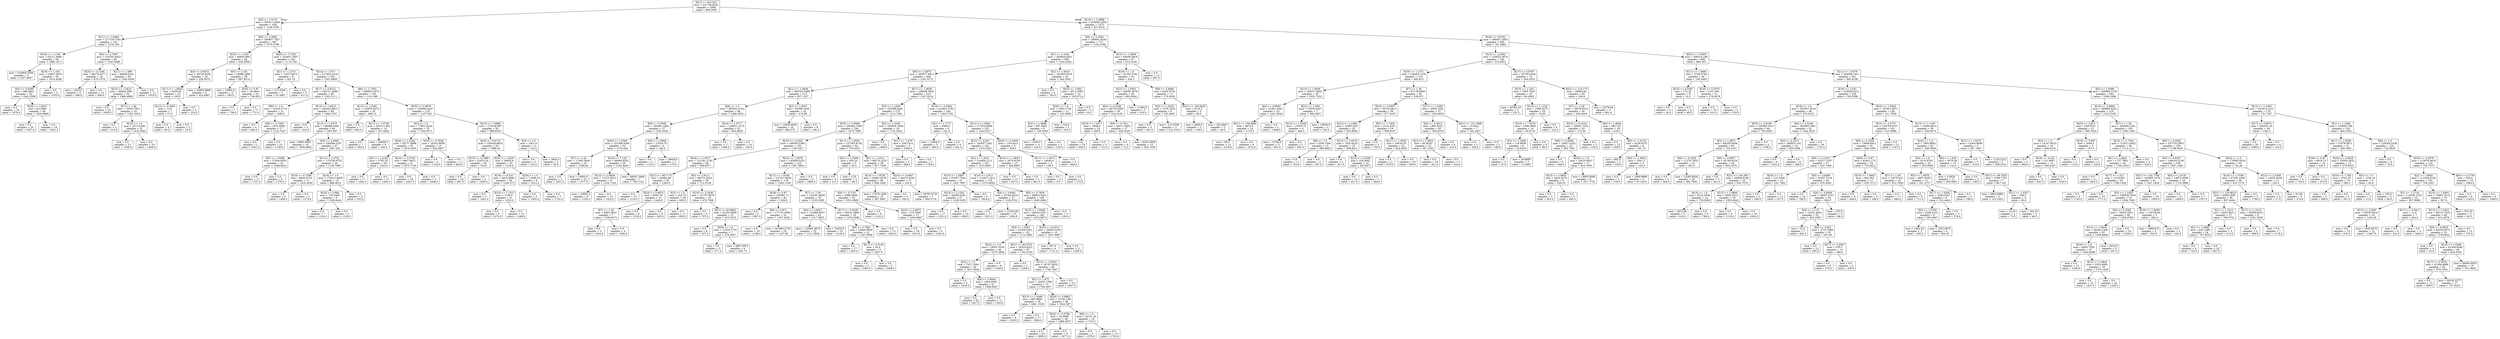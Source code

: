 digraph Tree {
node [shape=box] ;
0 [label="X[21] <= 83.1221\nmse = 331756.8522\nsamples = 2000\nvalue = 994.3055"] ;
1 [label="X[2] <= 1.5176\nmse = 303411.2446\nsamples = 428\nvalue = 1238.3785"] ;
0 -> 1 [labeldistance=2.5, labelangle=45, headlabel="True"] ;
2 [label="X[11] <= 1.0494\nmse = 217729.7345\nsamples = 141\nvalue = 1570.156"] ;
1 -> 2 ;
3 [label="X[16] <= 1.1192\nmse = 52211.0066\nsamples = 59\nvalue = 1885.1017"] ;
2 -> 3 ;
4 [label="mse = 516805.5556\nsamples = 3\nvalue = 1337.6667"] ;
3 -> 4 ;
5 [label="X[16] <= 1.164\nmse = 10407.3878\nsamples = 56\nvalue = 1914.4286"] ;
3 -> 5 ;
6 [label="X[4] <= 5.0299\nmse = 386.4852\nsamples = 52\nvalue = 1942.2308"] ;
5 -> 6 ;
7 [label="mse = 0.0\nsamples = 16\nvalue = 1970.0"] ;
6 -> 7 ;
8 [label="X[25] <= 3.8237\nmse = 63.2099\nsamples = 36\nvalue = 1929.8889"] ;
6 -> 8 ;
9 [label="mse = 0.0\nsamples = 20\nvalue = 1937.0"] ;
8 -> 9 ;
10 [label="mse = 0.0\nsamples = 16\nvalue = 1921.0"] ;
8 -> 10 ;
11 [label="mse = 0.0\nsamples = 4\nvalue = 1553.0"] ;
5 -> 11 ;
12 [label="X[0] <= 2.7067\nmse = 214102.6623\nsamples = 82\nvalue = 1343.5488"] ;
2 -> 12 ;
13 [label="X[25] <= 4.1246\nmse = 68270.0277\nsamples = 19\nvalue = 679.1579"] ;
12 -> 13 ;
14 [label="mse = 1620.0\nsamples = 6\nvalue = 296.0"] ;
13 -> 14 ;
15 [label="mse = 0.0\nsamples = 13\nvalue = 856.0"] ;
13 -> 15 ;
16 [label="X[11] <= 1.089\nmse = 84809.8191\nsamples = 63\nvalue = 1543.9206"] ;
12 -> 16 ;
17 [label="X[15] <= 1.2614\nmse = 68404.2881\nsamples = 52\nvalue = 1466.4808"] ;
16 -> 17 ;
18 [label="mse = 0.0\nsamples = 19\nvalue = 1665.0"] ;
17 -> 18 ;
19 [label="X[7] <= 1.26\nmse = 72033.7851\nsamples = 33\nvalue = 1352.1818"] ;
17 -> 19 ;
20 [label="mse = 0.0\nsamples = 2\nvalue = 312.0"] ;
19 -> 20 ;
21 [label="X[19] <= 1.0\nmse = 2372.5286\nsamples = 31\nvalue = 1419.2903"] ;
19 -> 21 ;
22 [label="mse = 0.0\nsamples = 12\nvalue = 1358.0"] ;
21 -> 22 ;
23 [label="mse = 0.0\nsamples = 19\nvalue = 1458.0"] ;
21 -> 23 ;
24 [label="mse = 0.0\nsamples = 11\nvalue = 1910.0"] ;
16 -> 24 ;
25 [label="X[6] <= 2.3004\nmse = 264857.7547\nsamples = 287\nvalue = 1075.3798"] ;
1 -> 25 ;
26 [label="X[22] <= 1.025\nmse = 84835.969\nsamples = 44\nvalue = 526.5909"] ;
25 -> 26 ;
27 [label="X[4] <= 6.6674\nmse = 39720.9336\nsamples = 16\nvalue = 226.9375"] ;
26 -> 27 ;
28 [label="X[11] <= 1.0834\nmse = 6439.65\nsamples = 10\nvalue = 109.5"] ;
27 -> 28 ;
29 [label="X[12] <= 3.4083\nmse = 12.0\nsamples = 7\nvalue = 57.0"] ;
28 -> 29 ;
30 [label="mse = 0.0\nsamples = 4\nvalue = 60.0"] ;
29 -> 30 ;
31 [label="mse = 0.0\nsamples = 3\nvalue = 53.0"] ;
29 -> 31 ;
32 [label="mse = 0.0\nsamples = 3\nvalue = 232.0"] ;
28 -> 32 ;
33 [label="mse = 33893.8889\nsamples = 6\nvalue = 422.6667"] ;
27 -> 33 ;
34 [label="X[0] <= 2.161\nmse = 29986.2895\nsamples = 28\nvalue = 697.8214"] ;
26 -> 34 ;
35 [label="mse = 10800.0\nsamples = 4\nvalue = 285.0"] ;
34 -> 35 ;
36 [label="X[26] <= 0.87\nmse = 46.4844\nsamples = 24\nvalue = 766.625"] ;
34 -> 36 ;
37 [label="mse = 0.0\nsamples = 7\nvalue = 756.0"] ;
36 -> 37 ;
38 [label="mse = 0.0\nsamples = 17\nvalue = 771.0"] ;
36 -> 38 ;
39 [label="X[25] <= 3.7303\nmse = 233047.3567\nsamples = 243\nvalue = 1174.749"] ;
25 -> 39 ;
40 [label="X[1] <= 1.1273\nmse = 73427.6875\nsamples = 8\nvalue = 401.25"] ;
39 -> 40 ;
41 [label="mse = 273.5556\nsamples = 3\nvalue = 51.6667"] ;
40 -> 41 ;
42 [label="mse = 0.0\nsamples = 5\nvalue = 611.0"] ;
40 -> 42 ;
43 [label="X[14] <= 1.017\nmse = 217420.1679\nsamples = 235\nvalue = 1201.0809"] ;
39 -> 43 ;
44 [label="X[17] <= 0.9212\nmse = 192721.4999\nsamples = 90\nvalue = 1362.2111"] ;
43 -> 44 ;
45 [label="X[8] <= 1.0\nmse = 31420.5714\nsamples = 21\nvalue = 1039.0"] ;
44 -> 45 ;
46 [label="mse = 0.0\nsamples = 4\nvalue = 683.0"] ;
45 -> 46 ;
47 [label="X[9] <= 5.7593\nmse = 1976.8858\nsamples = 17\nvalue = 1122.7647"] ;
45 -> 47 ;
48 [label="mse = 0.0\nsamples = 2\nvalue = 1001.0"] ;
47 -> 48 ;
49 [label="mse = 0.0\nsamples = 15\nvalue = 1139.0"] ;
47 -> 49 ;
50 [label="X[14] <= 1.0015\nmse = 200342.8813\nsamples = 69\nvalue = 1460.5797"] ;
44 -> 50 ;
51 [label="mse = 0.0\nsamples = 3\nvalue = 424.0"] ;
50 -> 51 ;
52 [label="X[13] <= 1.0374\nmse = 158388.5445\nsamples = 66\nvalue = 1507.697"] ;
50 -> 52 ;
53 [label="mse = 8963.9003\nsamples = 19\nvalue = 1805.6842"] ;
52 -> 53 ;
54 [label="X[4] <= 4.4004\nmse = 168386.5197\nsamples = 47\nvalue = 1387.234"] ;
52 -> 54 ;
55 [label="X[5] <= 1.0586\nmse = 27404.8355\nsamples = 23\nvalue = 1648.6522"] ;
54 -> 55 ;
56 [label="mse = 0.0\nsamples = 17\nvalue = 1747.0"] ;
55 -> 56 ;
57 [label="mse = 0.0\nsamples = 6\nvalue = 1370.0"] ;
55 -> 57 ;
58 [label="X[11] <= 1.0731\nmse = 175238.8733\nsamples = 24\nvalue = 1136.7083"] ;
54 -> 58 ;
59 [label="X[10] <= 6.7288\nmse = 8830.6116\nsamples = 11\nvalue = 1432.4545"] ;
58 -> 59 ;
60 [label="mse = 0.0\nsamples = 8\nvalue = 1490.0"] ;
59 -> 60 ;
61 [label="mse = 0.0\nsamples = 3\nvalue = 1279.0"] ;
59 -> 61 ;
62 [label="X[19] <= 1.0\nmse = 179412.8639\nsamples = 13\nvalue = 886.4615"] ;
58 -> 62 ;
63 [label="X[24] <= 0.984\nmse = 730.2469\nsamples = 9\nvalue = 1168.4444"] ;
62 -> 63 ;
64 [label="mse = 0.0\nsamples = 7\nvalue = 1154.0"] ;
63 -> 64 ;
65 [label="mse = 0.0\nsamples = 2\nvalue = 1219.0"] ;
63 -> 65 ;
66 [label="mse = 0.0\nsamples = 4\nvalue = 252.0"] ;
62 -> 66 ;
67 [label="X[6] <= 2.7453\nmse = 206633.0573\nsamples = 145\nvalue = 1101.069"] ;
43 -> 67 ;
68 [label="X[13] <= 1.0381\nmse = 132976.9275\nsamples = 20\nvalue = 498.15"] ;
67 -> 68 ;
69 [label="mse = 0.0\nsamples = 7\nvalue = 963.0"] ;
68 -> 69 ;
70 [label="X[11] <= 1.0729\nmse = 25574.1302\nsamples = 13\nvalue = 247.8462"] ;
68 -> 70 ;
71 [label="mse = 0.0\nsamples = 7\nvalue = 294.0"] ;
70 -> 71 ;
72 [label="mse = 50026.0\nsamples = 6\nvalue = 194.0"] ;
70 -> 72 ;
73 [label="X[25] <= 3.9878\nmse = 150950.3447\nsamples = 125\nvalue = 1197.536"] ;
67 -> 73 ;
74 [label="X[3] <= 1.0\nmse = 77901.9224\nsamples = 70\nvalue = 1352.8571"] ;
73 -> 74 ;
75 [label="X[24] <= 1.0164\nmse = 30277.0988\nsamples = 55\nvalue = 1470.3455"] ;
74 -> 75 ;
76 [label="X[1] <= 1.2182\nmse = 3782.25\nsamples = 34\nvalue = 1343.5"] ;
75 -> 76 ;
77 [label="mse = 0.0\nsamples = 17\nvalue = 1282.0"] ;
76 -> 77 ;
78 [label="mse = 0.0\nsamples = 17\nvalue = 1405.0"] ;
76 -> 78 ;
79 [label="X[23] <= 3.0762\nmse = 4947.0612\nsamples = 21\nvalue = 1675.7143"] ;
75 -> 79 ;
80 [label="mse = 0.0\nsamples = 18\nvalue = 1647.0"] ;
79 -> 80 ;
81 [label="mse = 0.0\nsamples = 3\nvalue = 1848.0"] ;
79 -> 81 ;
82 [label="X[10] <= 4.7638\nmse = 16332.9956\nsamples = 15\nvalue = 922.0667"] ;
74 -> 82 ;
83 [label="mse = 0.0\nsamples = 4\nvalue = 1134.0"] ;
82 -> 83 ;
84 [label="mse = 0.0\nsamples = 11\nvalue = 845.0"] ;
82 -> 84 ;
85 [label="X[13] <= 1.0888\nmse = 174138.997\nsamples = 55\nvalue = 999.8545"] ;
73 -> 85 ;
86 [label="X[22] <= 0.9712\nmse = 105428.8624\nsamples = 50\nvalue = 1088.24"] ;
85 -> 86 ;
87 [label="X[23] <= 4.7086\nmse = 23470.24\nsamples = 20\nvalue = 743.6"] ;
86 -> 87 ;
88 [label="mse = 0.0\nsamples = 16\nvalue = 667.0"] ;
87 -> 88 ;
89 [label="mse = 0.0\nsamples = 4\nvalue = 1050.0"] ;
87 -> 89 ;
90 [label="X[22] <= 1.0287\nmse = 28093.8\nsamples = 30\nvalue = 1318.0"] ;
86 -> 90 ;
91 [label="X[18] <= 8.232\nmse = 5016.4844\nsamples = 24\nvalue = 1244.375"] ;
90 -> 91 ;
92 [label="mse = 0.0\nsamples = 3\nvalue = 1401.0"] ;
91 -> 92 ;
93 [label="X[10] <= 7.1512\nmse = 1728.0\nsamples = 21\nvalue = 1222.0"] ;
91 -> 93 ;
94 [label="mse = 0.0\nsamples = 9\nvalue = 1270.0"] ;
93 -> 94 ;
95 [label="mse = 0.0\nsamples = 12\nvalue = 1186.0"] ;
93 -> 95 ;
96 [label="X[20] <= 1.0\nmse = 11990.25\nsamples = 6\nvalue = 1612.5"] ;
90 -> 96 ;
97 [label="mse = 0.0\nsamples = 3\nvalue = 1503.0"] ;
96 -> 97 ;
98 [label="mse = 0.0\nsamples = 3\nvalue = 1722.0"] ;
96 -> 98 ;
99 [label="X[3] <= 1.0\nmse = 1921.6\nsamples = 5\nvalue = 116.0"] ;
85 -> 99 ;
100 [label="mse = 0.0\nsamples = 3\nvalue = 132.0"] ;
99 -> 100 ;
101 [label="mse = 3844.0\nsamples = 2\nvalue = 92.0"] ;
99 -> 101 ;
102 [label="X[10] <= 5.3898\nmse = 318839.1826\nsamples = 1572\nvalue = 927.8531"] ;
0 -> 102 [labeldistance=2.5, labelangle=-45, headlabel="False"] ;
103 [label="X[6] <= 5.1682\nmse = 299091.8164\nsamples = 717\nvalue = 1102.3766"] ;
102 -> 103 ;
104 [label="X[1] <= 1.3181\nmse = 283644.6351\nsamples = 650\nvalue = 1163.2292"] ;
103 -> 104 ;
105 [label="X[6] <= 2.5674\nmse = 265677.9613\nsamples = 628\nvalue = 1191.9172"] ;
104 -> 105 ;
106 [label="X[11] <= 1.0838\nmse = 309762.0089\nsamples = 113\nvalue = 937.1327"] ;
105 -> 106 ;
107 [label="X[8] <= 1.0\nmse = 295552.4752\nsamples = 88\nvalue = 1068.4545"] ;
106 -> 107 ;
108 [label="X[9] <= 5.5938\nmse = 194081.3481\nsamples = 57\nvalue = 1293.0526"] ;
107 -> 108 ;
109 [label="X[24] <= 1.0365\nmse = 101398.9249\nsamples = 53\nvalue = 1379.434"] ;
108 -> 109 ;
110 [label="X[7] <= 1.26\nmse = 17485.5936\nsamples = 25\nvalue = 1598.92"] ;
109 -> 110 ;
111 [label="mse = 0.0\nsamples = 2\nvalue = 1851.0"] ;
110 -> 111 ;
112 [label="mse = 13000.0\nsamples = 23\nvalue = 1577.0"] ;
110 -> 112 ;
113 [label="X[18] <= 7.126\nmse = 94904.8202\nsamples = 28\nvalue = 1183.4643"] ;
109 -> 113 ;
114 [label="X[12] <= 2.9826\nmse = 17313.0612\nsamples = 21\nvalue = 1324.7143"] ;
113 -> 114 ;
115 [label="mse = 10952.0\nsamples = 9\nvalue = 1195.0"] ;
114 -> 115 ;
116 [label="mse = 0.0\nsamples = 12\nvalue = 1422.0"] ;
114 -> 116 ;
117 [label="mse = 88261.3469\nsamples = 7\nvalue = 759.7143"] ;
113 -> 117 ;
118 [label="X[5] <= 1.0569\nmse = 13254.75\nsamples = 4\nvalue = 148.5"] ;
108 -> 118 ;
119 [label="mse = 0.0\nsamples = 2\nvalue = 118.0"] ;
118 -> 119 ;
120 [label="mse = 24649.0\nsamples = 2\nvalue = 179.0"] ;
118 -> 120 ;
121 [label="X[14] <= 1.0717\nmse = 218831.2175\nsamples = 31\nvalue = 655.4839"] ;
107 -> 121 ;
122 [label="mse = 0.0\nsamples = 17\nvalue = 1080.0"] ;
121 -> 122 ;
123 [label="mse = 0.0\nsamples = 14\nvalue = 140.0"] ;
121 -> 123 ;
124 [label="X[2] <= 1.6657\nmse = 85398.1056\nsamples = 25\nvalue = 474.88"] ;
106 -> 124 ;
125 [label="mse = 13839.6094\nsamples = 16\nvalue = 682.375"] ;
124 -> 125 ;
126 [label="mse = 0.0\nsamples = 9\nvalue = 106.0"] ;
124 -> 126 ;
127 [label="X[17] <= 1.0636\nmse = 238636.3642\nsamples = 515\nvalue = 1247.8214"] ;
105 -> 127 ;
128 [label="X[5] <= 1.1828\nmse = 225296.6461\nsamples = 275\nvalue = 1121.7491"] ;
127 -> 128 ;
129 [label="X[25] <= 4.0994\nmse = 192444.7399\nsamples = 256\nvalue = 1075.7695"] ;
128 -> 129 ;
130 [label="X[23] <= 2.5252\nmse = 168560.5399\nsamples = 192\nvalue = 1182.5417"] ;
129 -> 130 ;
131 [label="X[24] <= 1.0077\nmse = 131291.2745\nsamples = 69\nvalue = 959.6377"] ;
130 -> 131 ;
132 [label="X[21] <= 98.7172\nmse = 30484.49\nsamples = 30\nvalue = 1280.9"] ;
131 -> 132 ;
133 [label="mse = 0.0\nsamples = 15\nvalue = 1119.0"] ;
132 -> 133 ;
134 [label="X[24] <= 0.9874\nmse = 8545.76\nsamples = 15\nvalue = 1442.8"] ;
132 -> 134 ;
135 [label="X[7] <= 1.26\nmse = 4463.2653\nsamples = 7\nvalue = 1356.8571"] ;
134 -> 135 ;
136 [label="mse = 0.0\nsamples = 3\nvalue = 1434.0"] ;
135 -> 136 ;
137 [label="mse = 0.0\nsamples = 4\nvalue = 1299.0"] ;
135 -> 137 ;
138 [label="mse = 0.0\nsamples = 8\nvalue = 1518.0"] ;
134 -> 138 ;
139 [label="X[0] <= 2.8111\nmse = 68372.3524\nsamples = 39\nvalue = 712.5128"] ;
131 -> 139 ;
140 [label="X[3] <= 1.0\nmse = 222.75\nsamples = 20\nvalue = 936.5"] ;
139 -> 140 ;
141 [label="mse = 0.0\nsamples = 9\nvalue = 920.0"] ;
140 -> 141 ;
142 [label="mse = 0.0\nsamples = 11\nvalue = 950.0"] ;
140 -> 142 ;
143 [label="X[10] <= 3.2636\nmse = 31707.6676\nsamples = 19\nvalue = 476.7368"] ;
139 -> 143 ;
144 [label="mse = 0.0\nsamples = 4\nvalue = 707.0"] ;
143 -> 144 ;
145 [label="X[21] <= 93.8652\nmse = 22253.6889\nsamples = 15\nvalue = 415.3333"] ;
143 -> 145 ;
146 [label="mse = 0.0\nsamples = 8\nvalue = 537.0"] ;
145 -> 146 ;
147 [label="X[20] <= 1.0\nmse = 11434.7755\nsamples = 7\nvalue = 276.2857"] ;
145 -> 147 ;
148 [label="mse = 0.0\nsamples = 3\nvalue = 377.0"] ;
147 -> 148 ;
149 [label="mse = 6697.6875\nsamples = 4\nvalue = 200.75"] ;
147 -> 149 ;
150 [label="X[24] <= 1.0576\nmse = 145959.0232\nsamples = 123\nvalue = 1307.5854"] ;
130 -> 150 ;
151 [label="X[11] <= 1.0148\nmse = 137417.6639\nsamples = 118\nvalue = 1283.1186"] ;
150 -> 151 ;
152 [label="X[26] <= 0.87\nmse = 156091.71\nsamples = 40\nvalue = 1184.8"] ;
151 -> 152 ;
153 [label="mse = 0.0\nsamples = 5\nvalue = 1097.0"] ;
152 -> 153 ;
154 [label="X[9] <= 5.871\nmse = 177131.9396\nsamples = 35\nvalue = 1197.3429"] ;
152 -> 154 ;
155 [label="mse = 0.0\nsamples = 10\nvalue = 1198.0"] ;
154 -> 155 ;
156 [label="mse = 247984.4736\nsamples = 25\nvalue = 1197.08"] ;
154 -> 156 ;
157 [label="X[7] <= 1.26\nmse = 120341.8639\nsamples = 78\nvalue = 1333.5385"] ;
151 -> 157 ;
158 [label="X[4] <= 4.9627\nmse = 110466.8437\nsamples = 43\nvalue = 1217.3953"] ;
157 -> 158 ;
159 [label="mse = 125991.8678\nsamples = 22\nvalue = 1121.3636"] ;
158 -> 159 ;
160 [label="mse = 74420.0\nsamples = 21\nvalue = 1318.0"] ;
158 -> 160 ;
161 [label="X[17] <= 0.9228\nmse = 95541.0906\nsamples = 35\nvalue = 1476.2286"] ;
157 -> 161 ;
162 [label="X[9] <= 5.7862\nmse = 10640.0826\nsamples = 22\nvalue = 1247.0909"] ;
161 -> 162 ;
163 [label="mse = 0.0\nsamples = 17\nvalue = 1303.0"] ;
162 -> 163 ;
164 [label="X[17] <= 0.9145\nmse = 54.0\nsamples = 5\nvalue = 1057.0"] ;
162 -> 164 ;
165 [label="mse = 0.0\nsamples = 3\nvalue = 1063.0"] ;
164 -> 165 ;
166 [label="mse = 0.0\nsamples = 2\nvalue = 1048.0"] ;
164 -> 166 ;
167 [label="mse = 0.0\nsamples = 13\nvalue = 1864.0"] ;
161 -> 167 ;
168 [label="mse = 0.0\nsamples = 5\nvalue = 1885.0"] ;
150 -> 168 ;
169 [label="X[11] <= 1.0555\nmse = 127293.8728\nsamples = 64\nvalue = 755.4531"] ;
129 -> 169 ;
170 [label="X[2] <= 1.5286\nmse = 454.24\nsamples = 5\nvalue = 20.4"] ;
169 -> 170 ;
171 [label="mse = 0.0\nsamples = 3\nvalue = 3.0"] ;
170 -> 171 ;
172 [label="mse = 0.25\nsamples = 2\nvalue = 46.5"] ;
170 -> 172 ;
173 [label="X[1] <= 1.2511\nmse = 88374.2235\nsamples = 59\nvalue = 817.7458"] ;
169 -> 173 ;
174 [label="X[14] <= 1.0578\nmse = 53861.9579\nsamples = 48\nvalue = 906.1458"] ;
173 -> 174 ;
175 [label="X[6] <= 4.2741\nmse = 2990.0826\nsamples = 33\nvalue = 1051.0909"] ;
174 -> 175 ;
176 [label="mse = 0.0\nsamples = 6\nvalue = 1161.0"] ;
175 -> 176 ;
177 [label="X[10] <= 4.8972\nmse = 373.5556\nsamples = 27\nvalue = 1026.6667"] ;
175 -> 177 ;
178 [label="mse = 0.0\nsamples = 18\nvalue = 1013.0"] ;
177 -> 178 ;
179 [label="mse = 0.0\nsamples = 9\nvalue = 1054.0"] ;
177 -> 179 ;
180 [label="mse = 17876.1956\nsamples = 15\nvalue = 587.2667"] ;
174 -> 180 ;
181 [label="X[23] <= 4.6467\nmse = 56073.4545\nsamples = 11\nvalue = 432.0"] ;
173 -> 181 ;
182 [label="mse = 0.0\nsamples = 4\nvalue = 200.0"] ;
181 -> 182 ;
183 [label="mse = 39783.6735\nsamples = 7\nvalue = 564.5714"] ;
181 -> 183 ;
184 [label="X[2] <= 1.4343\nmse = 255650.1939\nsamples = 19\nvalue = 1741.2632"] ;
128 -> 184 ;
185 [label="mse = 0.0\nsamples = 14\nvalue = 1986.0"] ;
184 -> 185 ;
186 [label="X[11] <= 1.076\nmse = 334176.0\nsamples = 5\nvalue = 1056.0"] ;
184 -> 186 ;
187 [label="mse = 0.0\nsamples = 3\nvalue = 584.0"] ;
186 -> 187 ;
188 [label="mse = 0.0\nsamples = 2\nvalue = 1764.0"] ;
186 -> 188 ;
189 [label="X[18] <= 4.0364\nmse = 214841.2762\nsamples = 240\nvalue = 1392.2792"] ;
127 -> 189 ;
190 [label="X[1] <= 1.1717\nmse = 9360.0\nsamples = 9\nvalue = 331.0"] ;
189 -> 190 ;
191 [label="mse = 11664.0\nsamples = 5\nvalue = 283.0"] ;
190 -> 191 ;
192 [label="mse = 0.0\nsamples = 4\nvalue = 391.0"] ;
190 -> 192 ;
193 [label="X[11] <= 1.0902\nmse = 177254.9956\nsamples = 231\nvalue = 1433.6277"] ;
189 -> 193 ;
194 [label="X[12] <= 3.631\nmse = 144567.1441\nsamples = 222\nvalue = 1470.3423"] ;
193 -> 194 ;
195 [label="X[2] <= 1.5331\nmse = 124489.1111\nsamples = 207\nvalue = 1515.6667"] ;
194 -> 195 ;
196 [label="X[15] <= 1.5867\nmse = 87007.7544\nsamples = 31\nvalue = 1201.7097"] ;
195 -> 196 ;
197 [label="X[23] <= 2.1352\nmse = 34028.9163\nsamples = 27\nvalue = 1109.5185"] ;
196 -> 197 ;
198 [label="mse = 0.0\nsamples = 17\nvalue = 1251.0"] ;
197 -> 198 ;
199 [label="mse = 0.0\nsamples = 10\nvalue = 869.0"] ;
197 -> 199 ;
200 [label="mse = 0.0\nsamples = 4\nvalue = 1824.0"] ;
196 -> 200 ;
201 [label="X[10] <= 3.913\nmse = 110671.3511\nsamples = 176\nvalue = 1570.9659"] ;
195 -> 201 ;
202 [label="X[4] <= 5.6481\nmse = 33745.4019\nsamples = 27\nvalue = 1162.0741"] ;
201 -> 202 ;
203 [label="mse = 0.0\nsamples = 17\nvalue = 1031.0"] ;
202 -> 203 ;
204 [label="mse = 12254.49\nsamples = 10\nvalue = 1384.9"] ;
202 -> 204 ;
205 [label="X[0] <= 4.7839\nmse = 88824.3252\nsamples = 149\nvalue = 1645.0604"] ;
201 -> 205 ;
206 [label="X[15] <= 1.6049\nmse = 46434.3251\nsamples = 146\nvalue = 1674.8973"] ;
205 -> 206 ;
207 [label="X[5] <= 1.0297\nmse = 31929.2301\nsamples = 131\nvalue = 1712.3893"] ;
206 -> 207 ;
208 [label="X[20] <= 1.0\nmse = 18307.5553\nsamples = 44\nvalue = 1575.3864"] ;
207 -> 208 ;
209 [label="X[3] <= 1.0\nmse = 7327.1566\nsamples = 36\nvalue = 1627.6944"] ;
208 -> 209 ;
210 [label="mse = 0.0\nsamples = 5\nvalue = 1819.0"] ;
209 -> 210 ;
211 [label="X[9] <= 5.9444\nmse = 1654.0062\nsamples = 31\nvalue = 1596.8387"] ;
209 -> 211 ;
212 [label="mse = 0.0\nsamples = 20\nvalue = 1627.0"] ;
211 -> 212 ;
213 [label="mse = 0.0\nsamples = 11\nvalue = 1542.0"] ;
211 -> 213 ;
214 [label="mse = 0.0\nsamples = 8\nvalue = 1340.0"] ;
208 -> 214 ;
215 [label="X[21] <= 84.9753\nmse = 24524.6321\nsamples = 87\nvalue = 1781.6782"] ;
207 -> 215 ;
216 [label="mse = 0.0\nsamples = 2\nvalue = 1268.0"] ;
215 -> 216 ;
217 [label="X[12] <= 2.5953\nmse = 18747.0035\nsamples = 85\nvalue = 1793.7647"] ;
215 -> 217 ;
218 [label="X[2] <= 1.675\nmse = 16452.1788\nsamples = 72\nvalue = 1764.2917"] ;
217 -> 218 ;
219 [label="X[13] <= 1.0448\nmse = 985.8994\nsamples = 26\nvalue = 1661.1538"] ;
218 -> 219 ;
220 [label="mse = 0.0\nsamples = 9\nvalue = 1618.0"] ;
219 -> 220 ;
221 [label="mse = 0.0\nsamples = 17\nvalue = 1684.0"] ;
219 -> 221 ;
222 [label="X[24] <= 0.9982\nmse = 15783.199\nsamples = 46\nvalue = 1822.587"] ;
218 -> 222 ;
223 [label="X[24] <= 0.9796\nmse = 34.4898\nsamples = 28\nvalue = 1886.2857"] ;
222 -> 223 ;
224 [label="mse = 0.0\nsamples = 20\nvalue = 1890.0"] ;
223 -> 224 ;
225 [label="mse = 0.0\nsamples = 8\nvalue = 1877.0"] ;
223 -> 225 ;
226 [label="X[8] <= 1.0\nmse = 24151.25\nsamples = 18\nvalue = 1723.5"] ;
222 -> 226 ;
227 [label="mse = 0.0\nsamples = 3\nvalue = 1376.0"] ;
226 -> 227 ;
228 [label="mse = 0.0\nsamples = 15\nvalue = 1793.0"] ;
226 -> 228 ;
229 [label="mse = 0.0\nsamples = 13\nvalue = 1957.0"] ;
217 -> 229 ;
230 [label="X[25] <= 4.0313\nmse = 53625.3156\nsamples = 15\nvalue = 1347.4667"] ;
206 -> 230 ;
231 [label="mse = 507.0\nsamples = 4\nvalue = 1731.0"] ;
230 -> 231 ;
232 [label="mse = 0.0\nsamples = 11\nvalue = 1208.0"] ;
230 -> 232 ;
233 [label="mse = 0.0\nsamples = 3\nvalue = 193.0"] ;
205 -> 233 ;
234 [label="X[15] <= 1.0843\nmse = 2074.9156\nsamples = 15\nvalue = 844.8667"] ;
194 -> 234 ;
235 [label="mse = 0.0\nsamples = 13\nvalue = 827.0"] ;
234 -> 235 ;
236 [label="mse = 0.0\nsamples = 2\nvalue = 961.0"] ;
234 -> 236 ;
237 [label="X[25] <= 4.3445\nmse = 130144.0\nsamples = 9\nvalue = 528.0"] ;
193 -> 237 ;
238 [label="X[11] <= 1.0974\nmse = 19044.0\nsamples = 4\nvalue = 138.0"] ;
237 -> 238 ;
239 [label="mse = 0.0\nsamples = 2\nvalue = 0.0"] ;
238 -> 239 ;
240 [label="mse = 0.0\nsamples = 2\nvalue = 276.0"] ;
238 -> 240 ;
241 [label="mse = 0.0\nsamples = 5\nvalue = 840.0"] ;
237 -> 241 ;
242 [label="X[2] <= 1.4619\nmse = 102403.3079\nsamples = 22\nvalue = 344.3182"] ;
104 -> 242 ;
243 [label="mse = 0.0\nsamples = 8\nvalue = 763.0"] ;
242 -> 243 ;
244 [label="X[25] <= 3.952\nmse = 3512.2092\nsamples = 14\nvalue = 105.0714"] ;
242 -> 244 ;
245 [label="X[20] <= 1.0\nmse = 1063.1736\nsamples = 11\nvalue = 132.0909"] ;
244 -> 245 ;
246 [label="X[2] <= 1.5698\nmse = 997.5802\nsamples = 9\nvalue = 138.5556"] ;
245 -> 246 ;
247 [label="mse = 2209.0\nsamples = 4\nvalue = 143.0"] ;
246 -> 247 ;
248 [label="mse = 0.0\nsamples = 5\nvalue = 135.0"] ;
246 -> 248 ;
249 [label="mse = 324.0\nsamples = 2\nvalue = 103.0"] ;
245 -> 249 ;
250 [label="mse = 0.0\nsamples = 3\nvalue = 6.0"] ;
244 -> 250 ;
251 [label="X[15] <= 1.5994\nmse = 64500.5819\nsamples = 67\nvalue = 512.0149"] ;
103 -> 251 ;
252 [label="X[19] <= 1.0\nmse = 41200.3782\nsamples = 55\nvalue = 430.2"] ;
251 -> 252 ;
253 [label="X[12] <= 1.6501\nmse = 29056.3678\nsamples = 44\nvalue = 493.6364"] ;
252 -> 253 ;
254 [label="X[4] <= 4.4166\nmse = 26722.0368\nsamples = 39\nvalue = 516.4103"] ;
253 -> 254 ;
255 [label="X[15] <= 1.4477\nmse = 3648.0\nsamples = 22\nvalue = 569.0"] ;
254 -> 255 ;
256 [label="mse = 0.0\nsamples = 19\nvalue = 545.0"] ;
255 -> 256 ;
257 [label="mse = 0.0\nsamples = 3\nvalue = 721.0"] ;
255 -> 257 ;
258 [label="X[9] <= 5.7611\nmse = 48371.6401\nsamples = 17\nvalue = 448.3529"] ;
254 -> 258 ;
259 [label="mse = 0.0\nsamples = 4\nvalue = 72.0"] ;
258 -> 259 ;
260 [label="mse = 6263.3609\nsamples = 13\nvalue = 564.1538"] ;
258 -> 260 ;
261 [label="mse = 11664.0\nsamples = 5\nvalue = 316.0"] ;
253 -> 261 ;
262 [label="X[9] <= 5.6964\nmse = 9292.9752\nsamples = 11\nvalue = 176.4545"] ;
252 -> 262 ;
263 [label="X[2] <= 1.5425\nmse = 1576.2222\nsamples = 6\nvalue = 252.6667"] ;
262 -> 263 ;
264 [label="mse = 0.0\nsamples = 3\nvalue = 291.0"] ;
263 -> 264 ;
265 [label="mse = 213.5556\nsamples = 3\nvalue = 214.3333"] ;
263 -> 265 ;
266 [label="X[21] <= 100.9425\nmse = 3219.2\nsamples = 5\nvalue = 85.0"] ;
262 -> 266 ;
267 [label="mse = 2809.0\nsamples = 2\nvalue = 139.0"] ;
266 -> 267 ;
268 [label="mse = 252.6667\nsamples = 3\nvalue = 49.0"] ;
266 -> 268 ;
269 [label="mse = 0.0\nsamples = 12\nvalue = 887.0"] ;
251 -> 269 ;
270 [label="X[24] <= 0.9762\nmse = 288437.1693\nsamples = 855\nvalue = 781.4982"] ;
102 -> 270 ;
271 [label="X[12] <= 2.2592\nmse = 135652.5979\nsamples = 195\nvalue = 514.6051"] ;
270 -> 271 ;
272 [label="X[16] <= 1.1371\nmse = 136263.1276\nsamples = 123\nvalue = 660.813"] ;
271 -> 272 ;
273 [label="X[13] <= 1.0936\nmse = 164517.8622\nsamples = 30\nvalue = 1035.7333"] ;
272 -> 273 ;
274 [label="X[4] <= 4.8602\nmse = 21961.4291\nsamples = 23\nvalue = 1241.3043"] ;
273 -> 274 ;
275 [label="X[21] <= 109.6884\nmse = 4674.0\nsamples = 18\nvalue = 1170.0"] ;
274 -> 275 ;
276 [label="mse = 99.0\nsamples = 12\nvalue = 1218.0"] ;
275 -> 276 ;
277 [label="mse = 0.0\nsamples = 6\nvalue = 1074.0"] ;
275 -> 277 ;
278 [label="mse = 0.0\nsamples = 5\nvalue = 1498.0"] ;
274 -> 278 ;
279 [label="X[22] <= 1.038\nmse = 37835.6327\nsamples = 7\nvalue = 360.2857"] ;
273 -> 279 ;
280 [label="X[14] <= 1.0259\nmse = 15504.75\nsamples = 4\nvalue = 486.5"] ;
279 -> 280 ;
281 [label="mse = 12769.0\nsamples = 2\nvalue = 391.0"] ;
280 -> 281 ;
282 [label="mse = 0.0\nsamples = 2\nvalue = 582.0"] ;
280 -> 282 ;
283 [label="mse = 18050.0\nsamples = 3\nvalue = 192.0"] ;
279 -> 283 ;
284 [label="X[7] <= 1.26\nmse = 67178.0909\nsamples = 93\nvalue = 539.871"] ;
272 -> 284 ;
285 [label="X[23] <= 3.8307\nmse = 59732.0813\nsamples = 56\nvalue = 677.9107"] ;
284 -> 285 ;
286 [label="X[12] <= 1.2385\nmse = 31997.835\nsamples = 32\nvalue = 503.9062"] ;
285 -> 286 ;
287 [label="X[8] <= 1.0\nmse = 3208.7456\nsamples = 13\nvalue = 699.8462"] ;
286 -> 287 ;
288 [label="mse = 0.0\nsamples = 11\nvalue = 724.0"] ;
287 -> 288 ;
289 [label="mse = 0.0\nsamples = 2\nvalue = 567.0"] ;
287 -> 289 ;
290 [label="X[13] <= 1.0578\nmse = 7453.9224\nsamples = 19\nvalue = 369.8421"] ;
286 -> 290 ;
291 [label="mse = 0.0\nsamples = 5\nvalue = 227.0"] ;
290 -> 291 ;
292 [label="X[23] <= 2.6559\nmse = 226.4082\nsamples = 14\nvalue = 420.8571"] ;
290 -> 292 ;
293 [label="mse = 0.0\nsamples = 12\nvalue = 427.0"] ;
292 -> 293 ;
294 [label="mse = 0.0\nsamples = 2\nvalue = 384.0"] ;
292 -> 294 ;
295 [label="X[5] <= 1.1309\nmse = 2514.2431\nsamples = 24\nvalue = 909.9167"] ;
285 -> 295 ;
296 [label="mse = 0.0\nsamples = 2\nvalue = 750.0"] ;
295 -> 296 ;
297 [label="X[11] <= 1.0505\nmse = 206.6116\nsamples = 22\nvalue = 924.4545"] ;
295 -> 297 ;
298 [label="mse = 0.0\nsamples = 2\nvalue = 879.0"] ;
297 -> 298 ;
299 [label="mse = 0.0\nsamples = 20\nvalue = 929.0"] ;
297 -> 299 ;
300 [label="X[17] <= 1.0263\nmse = 5958.1052\nsamples = 37\nvalue = 330.9459"] ;
284 -> 300 ;
301 [label="X[4] <= 5.3912\nmse = 985.4322\nsamples = 30\nvalue = 365.6333"] ;
300 -> 301 ;
302 [label="X[11] <= 1.0824\nmse = 85.8533\nsamples = 22\nvalue = 347.3182"] ;
301 -> 302 ;
303 [label="mse = 0.0\nsamples = 19\nvalue = 351.0"] ;
302 -> 303 ;
304 [label="mse = 0.0\nsamples = 3\nvalue = 324.0"] ;
302 -> 304 ;
305 [label="mse = 0.0\nsamples = 8\nvalue = 416.0"] ;
301 -> 305 ;
306 [label="X[21] <= 121.3998\nmse = 13.0612\nsamples = 7\nvalue = 182.2857"] ;
300 -> 306 ;
307 [label="mse = 0.0\nsamples = 5\nvalue = 180.0"] ;
306 -> 307 ;
308 [label="mse = 0.0\nsamples = 2\nvalue = 188.0"] ;
306 -> 308 ;
309 [label="X[17] <= 0.9787\nmse = 35705.0556\nsamples = 72\nvalue = 264.8333"] ;
271 -> 309 ;
310 [label="X[15] <= 1.193\nmse = 7085.7025\nsamples = 22\nvalue = 94.4545"] ;
309 -> 310 ;
311 [label="mse = 34782.25\nsamples = 2\nvalue = 252.5"] ;
310 -> 311 ;
312 [label="X[13] <= 1.1129\nmse = 1568.4275\nsamples = 20\nvalue = 78.65"] ;
310 -> 312 ;
313 [label="X[10] <= 7.5279\nmse = 1090.0663\nsamples = 14\nvalue = 60.0714"] ;
312 -> 313 ;
314 [label="X[1] <= 1.1839\nmse = 116.8056\nsamples = 6\nvalue = 22.8333"] ;
313 -> 314 ;
315 [label="mse = 0.0\nsamples = 3\nvalue = 33.0"] ;
314 -> 315 ;
316 [label="mse = 26.8889\nsamples = 3\nvalue = 12.6667"] ;
314 -> 316 ;
317 [label="mse = 0.0\nsamples = 8\nvalue = 88.0"] ;
313 -> 317 ;
318 [label="mse = 0.0\nsamples = 6\nvalue = 122.0"] ;
312 -> 318 ;
319 [label="X[21] <= 116.174\nmse = 29904.84\nsamples = 50\nvalue = 339.8"] ;
309 -> 319 ;
320 [label="X[7] <= 1.26\nmse = 19078.9314\nsamples = 45\nvalue = 304.0444"] ;
319 -> 320 ;
321 [label="X[10] <= 6.2316\nmse = 20692.7104\nsamples = 25\nvalue = 372.64"] ;
320 -> 321 ;
322 [label="X[9] <= 5.0648\nmse = 16927.4102\nsamples = 23\nvalue = 393.7391"] ;
321 -> 322 ;
323 [label="mse = 0.0\nsamples = 6\nvalue = 306.0"] ;
322 -> 323 ;
324 [label="X[20] <= 1.0\nmse = 19225.8547\nsamples = 17\nvalue = 424.7059"] ;
322 -> 324 ;
325 [label="X[23] <= 3.9853\nmse = 3263.4375\nsamples = 8\nvalue = 529.25"] ;
324 -> 325 ;
326 [label="mse = 0.0\nsamples = 3\nvalue = 603.0"] ;
325 -> 326 ;
327 [label="mse = 0.0\nsamples = 5\nvalue = 485.0"] ;
325 -> 327 ;
328 [label="mse = 15063.9506\nsamples = 9\nvalue = 331.7778"] ;
324 -> 328 ;
329 [label="mse = 0.0\nsamples = 2\nvalue = 130.0"] ;
321 -> 329 ;
330 [label="X[0] <= 1.4656\nmse = 3827.91\nsamples = 20\nvalue = 218.3"] ;
320 -> 330 ;
331 [label="mse = 0.0\nsamples = 12\nvalue = 256.0"] ;
330 -> 331 ;
332 [label="X[5] <= 1.0176\nmse = 4239.9375\nsamples = 8\nvalue = 161.75"] ;
330 -> 332 ;
333 [label="mse = 882.0\nsamples = 3\nvalue = 228.0"] ;
332 -> 333 ;
334 [label="X[5] <= 1.0852\nmse = 2041.2\nsamples = 5\nvalue = 122.0"] ;
332 -> 334 ;
335 [label="mse = 0.0\nsamples = 2\nvalue = 159.0"] ;
334 -> 335 ;
336 [label="mse = 1880.8889\nsamples = 3\nvalue = 97.3333"] ;
334 -> 336 ;
337 [label="mse = 12276.64\nsamples = 5\nvalue = 661.6"] ;
319 -> 337 ;
338 [label="X[23] <= 1.5653\nmse = 306314.189\nsamples = 660\nvalue = 860.353"] ;
270 -> 338 ;
339 [label="X[11] <= 1.0666\nmse = 5749.0749\nsamples = 29\nvalue = 136.4483"] ;
338 -> 339 ;
340 [label="X[10] <= 6.5397\nmse = 272.25\nsamples = 8\nvalue = 32.5"] ;
339 -> 340 ;
341 [label="mse = 0.0\nsamples = 4\nvalue = 16.0"] ;
340 -> 341 ;
342 [label="mse = 0.0\nsamples = 4\nvalue = 49.0"] ;
340 -> 342 ;
343 [label="X[18] <= 5.5576\nmse = 2151.093\nsamples = 21\nvalue = 176.0476"] ;
339 -> 343 ;
344 [label="mse = 0.0\nsamples = 19\nvalue = 161.0"] ;
343 -> 344 ;
345 [label="mse = 0.0\nsamples = 2\nvalue = 319.0"] ;
343 -> 345 ;
346 [label="X[11] <= 1.0479\nmse = 294936.7611\nsamples = 631\nvalue = 893.6228"] ;
338 -> 346 ;
347 [label="X[16] <= 1.031\nmse = 218529.8121\nsamples = 236\nvalue = 700.2288"] ;
346 -> 347 ;
348 [label="X[19] <= 1.0\nmse = 252957.3219\nsamples = 96\nvalue = 975.0312"] ;
347 -> 348 ;
349 [label="X[25] <= 3.6106\nmse = 125589.1013\nsamples = 64\nvalue = 790.2656"] ;
348 -> 349 ;
350 [label="X[2] <= 1.4872\nmse = 66259.8364\nsamples = 60\nvalue = 725.2167"] ;
349 -> 350 ;
351 [label="X[6] <= 4.1935\nmse = 11276.7955\nsamples = 22\nvalue = 502.5"] ;
350 -> 351 ;
352 [label="mse = 0.0\nsamples = 3\nvalue = 564.0"] ;
351 -> 352 ;
353 [label="mse = 12365.8504\nsamples = 19\nvalue = 492.7895"] ;
351 -> 353 ;
354 [label="X[9] <= 4.9927\nmse = 52748.9224\nsamples = 38\nvalue = 854.1579"] ;
350 -> 354 ;
355 [label="mse = 0.0\nsamples = 5\nvalue = 441.0"] ;
354 -> 355 ;
356 [label="X[21] <= 104.393\nmse = 30958.9109\nsamples = 33\nvalue = 916.7576"] ;
354 -> 356 ;
357 [label="X[19] <= 1.0\nmse = 9123.4949\nsamples = 14\nvalue = 730.9286"] ;
356 -> 357 ;
358 [label="mse = 2872.96\nsamples = 5\nvalue = 610.2"] ;
357 -> 358 ;
359 [label="mse = 0.0\nsamples = 9\nvalue = 798.0"] ;
357 -> 359 ;
360 [label="X[12] <= 2.9966\nmse = 2854.3213\nsamples = 19\nvalue = 1053.6842"] ;
356 -> 360 ;
361 [label="mse = 0.0\nsamples = 9\nvalue = 1110.0"] ;
360 -> 361 ;
362 [label="mse = 0.0\nsamples = 10\nvalue = 1003.0"] ;
360 -> 362 ;
363 [label="mse = 0.0\nsamples = 4\nvalue = 1766.0"] ;
349 -> 363 ;
364 [label="X[4] <= 4.3148\nmse = 302863.7461\nsamples = 32\nvalue = 1344.5625"] ;
348 -> 364 ;
365 [label="X[4] <= 4.2973\nmse = 266923.102\nsamples = 14\nvalue = 855.4286"] ;
364 -> 365 ;
366 [label="mse = 0.0\nsamples = 6\nvalue = 1452.0"] ;
365 -> 366 ;
367 [label="mse = 0.0\nsamples = 8\nvalue = 408.0"] ;
365 -> 367 ;
368 [label="mse = 0.0\nsamples = 18\nvalue = 1725.0"] ;
364 -> 368 ;
369 [label="X[24] <= 1.0042\nmse = 107631.6071\nsamples = 140\nvalue = 511.7929"] ;
347 -> 369 ;
370 [label="X[12] <= 2.4757\nmse = 104759.4757\nsamples = 102\nvalue = 613.0686"] ;
369 -> 370 ;
371 [label="X[0] <= 5.1035\nmse = 75848.6912\nsamples = 91\nvalue = 546.1099"] ;
370 -> 371 ;
372 [label="X[0] <= 2.1915\nmse = 42517.3167\nsamples = 57\nvalue = 422.7368"] ;
371 -> 372 ;
373 [label="X[20] <= 1.0\nmse = 125.1006\nsamples = 13\nvalue = 241.7692"] ;
372 -> 373 ;
374 [label="mse = 0.0\nsamples = 2\nvalue = 268.0"] ;
373 -> 374 ;
375 [label="mse = 0.0\nsamples = 11\nvalue = 237.0"] ;
373 -> 375 ;
376 [label="X[0] <= 3.0068\nmse = 42507.5718\nsamples = 44\nvalue = 476.2045"] ;
372 -> 376 ;
377 [label="mse = 0.0\nsamples = 10\nvalue = 788.0"] ;
376 -> 377 ;
378 [label="X[4] <= 5.8548\nmse = 18007.0147\nsamples = 34\nvalue = 384.5"] ;
376 -> 378 ;
379 [label="X[5] <= 1.116\nmse = 13201.4443\nsamples = 32\nvalue = 403.1562"] ;
378 -> 379 ;
380 [label="mse = 12.0\nsamples = 7\nvalue = 602.0"] ;
379 -> 380 ;
381 [label="X[6] <= 3.822\nmse = 2723.7696\nsamples = 25\nvalue = 347.48"] ;
379 -> 381 ;
382 [label="mse = 0.0\nsamples = 13\nvalue = 395.0"] ;
381 -> 382 ;
383 [label="X[17] <= 1.0097\nmse = 578.0\nsamples = 12\nvalue = 296.0"] ;
381 -> 383 ;
384 [label="mse = 0.0\nsamples = 8\nvalue = 279.0"] ;
383 -> 384 ;
385 [label="mse = 0.0\nsamples = 4\nvalue = 330.0"] ;
383 -> 385 ;
386 [label="mse = 225.0\nsamples = 2\nvalue = 86.0"] ;
378 -> 386 ;
387 [label="X[26] <= 0.87\nmse = 63431.173\nsamples = 34\nvalue = 752.9412"] ;
371 -> 387 ;
388 [label="X[10] <= 7.4603\nmse = 892.562\nsamples = 11\nvalue = 418.7273"] ;
387 -> 388 ;
389 [label="mse = 0.0\nsamples = 6\nvalue = 446.0"] ;
388 -> 389 ;
390 [label="mse = 0.0\nsamples = 5\nvalue = 386.0"] ;
388 -> 390 ;
391 [label="X[7] <= 1.26\nmse = 14370.431\nsamples = 23\nvalue = 912.7826"] ;
387 -> 391 ;
392 [label="mse = 0.0\nsamples = 17\nvalue = 984.0"] ;
391 -> 392 ;
393 [label="mse = 0.0\nsamples = 6\nvalue = 711.0"] ;
391 -> 393 ;
394 [label="mse = 0.0\nsamples = 11\nvalue = 1167.0"] ;
370 -> 394 ;
395 [label="X[13] <= 1.1163\nmse = 13909.6814\nsamples = 38\nvalue = 239.9474"] ;
369 -> 395 ;
396 [label="X[20] <= 1.0\nmse = 7965.8662\nsamples = 32\nvalue = 208.5938"] ;
395 -> 396 ;
397 [label="X[3] <= 1.0\nmse = 4133.8781\nsamples = 22\nvalue = 250.5909"] ;
396 -> 397 ;
398 [label="X[5] <= 1.0878\nmse = 4957.6529\nsamples = 11\nvalue = 291.2727"] ;
397 -> 398 ;
399 [label="X[17] <= 1.0256\nmse = 3594.0247\nsamples = 9\nvalue = 312.4444"] ;
398 -> 399 ;
400 [label="X[5] <= 1.0704\nmse = 2549.2222\nsamples = 6\nvalue = 281.6667"] ;
399 -> 400 ;
401 [label="mse = 1482.25\nsamples = 2\nvalue = 236.5"] ;
400 -> 401 ;
402 [label="mse = 1552.6875\nsamples = 4\nvalue = 304.25"] ;
400 -> 402 ;
403 [label="mse = 0.0\nsamples = 3\nvalue = 374.0"] ;
399 -> 403 ;
404 [label="mse = 0.0\nsamples = 2\nvalue = 196.0"] ;
398 -> 404 ;
405 [label="mse = 0.0826\nsamples = 11\nvalue = 209.9091"] ;
397 -> 405 ;
406 [label="X[2] <= 1.429\nmse = 3979.36\nsamples = 10\nvalue = 116.2"] ;
396 -> 406 ;
407 [label="mse = 0.0\nsamples = 3\nvalue = 185.0"] ;
406 -> 407 ;
408 [label="X[21] <= 86.7435\nmse = 2786.7755\nsamples = 7\nvalue = 86.7143"] ;
406 -> 408 ;
409 [label="mse = 3802.8889\nsamples = 3\nvalue = 122.3333"] ;
408 -> 409 ;
410 [label="X[11] <= 1.0237\nmse = 359.5\nsamples = 4\nvalue = 60.0"] ;
408 -> 410 ;
411 [label="mse = 12.25\nsamples = 2\nvalue = 73.5"] ;
410 -> 411 ;
412 [label="mse = 342.25\nsamples = 2\nvalue = 46.5"] ;
410 -> 412 ;
413 [label="X[11] <= 1.0275\nmse = 12404.8056\nsamples = 6\nvalue = 407.1667"] ;
395 -> 413 ;
414 [label="mse = 0.0\nsamples = 3\nvalue = 516.0"] ;
413 -> 414 ;
415 [label="mse = 1120.2222\nsamples = 3\nvalue = 298.3333"] ;
413 -> 415 ;
416 [label="X[2] <= 1.5598\nmse = 304890.3738\nsamples = 395\nvalue = 1009.1696"] ;
346 -> 416 ;
417 [label="X[10] <= 5.8684\nmse = 289865.8422\nsamples = 216\nvalue = 1222.5185"] ;
416 -> 417 ;
418 [label="X[23] <= 3.813\nmse = 63879.61\nsamples = 21\nvalue = 566.7619"] ;
417 -> 418 ;
419 [label="X[3] <= 1.0\nmse = 14147.9023\nsamples = 16\nvalue = 694.8125"] ;
418 -> 419 ;
420 [label="mse = 0.0\nsamples = 4\nvalue = 900.0"] ;
419 -> 420 ;
421 [label="X[18] <= 4.102\nmse = 151.9097\nsamples = 12\nvalue = 626.4167"] ;
419 -> 421 ;
422 [label="mse = 0.0\nsamples = 5\nvalue = 641.0"] ;
421 -> 422 ;
423 [label="mse = 0.0\nsamples = 7\nvalue = 616.0"] ;
421 -> 423 ;
424 [label="X[10] <= 5.697\nmse = 2646.0\nsamples = 5\nvalue = 157.0"] ;
418 -> 424 ;
425 [label="mse = 0.0\nsamples = 3\nvalue = 115.0"] ;
424 -> 425 ;
426 [label="mse = 0.0\nsamples = 2\nvalue = 220.0"] ;
424 -> 426 ;
427 [label="X[7] <= 1.26\nmse = 262906.1501\nsamples = 195\nvalue = 1293.1385"] ;
417 -> 427 ;
428 [label="X[12] <= 2.7344\nmse = 113511.0432\nsamples = 36\nvalue = 1713.1111"] ;
427 -> 428 ;
429 [label="X[1] <= 1.0462\nmse = 1727.7682\nsamples = 34\nvalue = 1794.2353"] ;
428 -> 429 ;
430 [label="mse = 0.0\nsamples = 11\nvalue = 1853.0"] ;
429 -> 430 ;
431 [label="X[17] <= 1.011\nmse = 112.6352\nsamples = 23\nvalue = 1766.1304"] ;
429 -> 431 ;
432 [label="mse = 0.0\nsamples = 4\nvalue = 1743.0"] ;
431 -> 432 ;
433 [label="mse = 0.0\nsamples = 19\nvalue = 1771.0"] ;
431 -> 433 ;
434 [label="mse = 0.0\nsamples = 2\nvalue = 334.0"] ;
428 -> 434 ;
435 [label="X[9] <= 5.5562\nmse = 247755.2805\nsamples = 159\nvalue = 1198.0503"] ;
427 -> 435 ;
436 [label="X[4] <= 6.6227\nmse = 140016.3138\nsamples = 109\nvalue = 1407.1284"] ;
435 -> 436 ;
437 [label="X[21] <= 102.7796\nmse = 142960.7378\nsamples = 91\nvalue = 1347.1429"] ;
436 -> 437 ;
438 [label="X[5] <= 1.1455\nmse = 158558.7934\nsamples = 73\nvalue = 1284.7945"] ;
437 -> 438 ;
439 [label="X[0] <= 5.2265\nmse = 79018.3521\nsamples = 68\nvalue = 1359.9706"] ;
438 -> 439 ;
440 [label="X[13] <= 1.0404\nmse = 92240.1405\nsamples = 52\nvalue = 1308.8846"] ;
439 -> 440 ;
441 [label="X[19] <= 1.0\nmse = 6005.7583\nsamples = 47\nvalue = 1404.8298"] ;
440 -> 441 ;
442 [label="mse = 0.0\nsamples = 12\nvalue = 1506.0"] ;
441 -> 442 ;
443 [label="X[12] <= 2.4834\nmse = 3352.4082\nsamples = 35\nvalue = 1370.1429"] ;
441 -> 443 ;
444 [label="mse = 0.0\nsamples = 15\nvalue = 1437.0"] ;
443 -> 444 ;
445 [label="mse = 0.0\nsamples = 20\nvalue = 1320.0"] ;
443 -> 445 ;
446 [label="mse = 2916.0\nsamples = 5\nvalue = 407.0"] ;
440 -> 446 ;
447 [label="mse = 0.0\nsamples = 16\nvalue = 1526.0"] ;
439 -> 447 ;
448 [label="X[16] <= 1.0909\nmse = 118158.64\nsamples = 5\nvalue = 262.4"] ;
438 -> 448 ;
449 [label="mse = 198916.0\nsamples = 2\nvalue = 503.0"] ;
448 -> 449 ;
450 [label="mse = 0.0\nsamples = 3\nvalue = 102.0"] ;
448 -> 450 ;
451 [label="mse = 0.0\nsamples = 18\nvalue = 1600.0"] ;
437 -> 451 ;
452 [label="X[0] <= 2.4135\nmse = 14972.4599\nsamples = 18\nvalue = 1710.3889"] ;
436 -> 452 ;
453 [label="mse = 0.0\nsamples = 11\nvalue = 1808.0"] ;
452 -> 453 ;
454 [label="mse = 0.0\nsamples = 7\nvalue = 1557.0"] ;
452 -> 454 ;
455 [label="X[20] <= 1.0\nmse = 179585.6324\nsamples = 50\nvalue = 742.26"] ;
435 -> 455 ;
456 [label="X[14] <= 1.0748\nmse = 97292.2538\nsamples = 39\nvalue = 910.7179"] ;
455 -> 456 ;
457 [label="X[21] <= 120.8616\nmse = 35602.858\nsamples = 36\nvalue = 837.4444"] ;
456 -> 457 ;
458 [label="X[1] <= 1.1513\nmse = 8442.6612\nsamples = 27\nvalue = 766.0741"] ;
457 -> 458 ;
459 [label="X[1] <= 1.0095\nmse = 420.1389\nsamples = 24\nvalue = 797.8333"] ;
458 -> 459 ;
460 [label="mse = 0.0\nsamples = 4\nvalue = 752.0"] ;
459 -> 460 ;
461 [label="mse = 0.0\nsamples = 20\nvalue = 807.0"] ;
459 -> 461 ;
462 [label="mse = 0.0\nsamples = 3\nvalue = 512.0"] ;
458 -> 462 ;
463 [label="X[17] <= 1.0115\nmse = 55958.6914\nsamples = 9\nvalue = 1051.5556"] ;
457 -> 463 ;
464 [label="mse = 0.0\nsamples = 2\nvalue = 609.0"] ;
463 -> 464 ;
465 [label="mse = 0.0\nsamples = 7\nvalue = 1178.0"] ;
463 -> 465 ;
466 [label="mse = 0.0\nsamples = 3\nvalue = 1790.0"] ;
456 -> 466 ;
467 [label="X[12] <= 2.5456\nmse = 14020.3636\nsamples = 11\nvalue = 145.0"] ;
455 -> 467 ;
468 [label="mse = 0.0\nsamples = 6\nvalue = 37.0"] ;
467 -> 468 ;
469 [label="mse = 51.84\nsamples = 5\nvalue = 274.6"] ;
467 -> 469 ;
470 [label="X[12] <= 1.2293\nmse = 201814.1231\nsamples = 179\nvalue = 751.7207"] ;
416 -> 470 ;
471 [label="X[17] <= 0.9973\nmse = 282031.25\nsamples = 24\nvalue = 1342.5"] ;
470 -> 471 ;
472 [label="mse = 0.0\nsamples = 20\nvalue = 1580.0"] ;
471 -> 472 ;
473 [label="mse = 0.0\nsamples = 4\nvalue = 155.0"] ;
471 -> 473 ;
474 [label="X[1] <= 1.1689\nmse = 126983.798\nsamples = 155\nvalue = 660.2452"] ;
470 -> 474 ;
475 [label="X[11] <= 1.0559\nmse = 37978.9011\nsamples = 31\nvalue = 409.2581"] ;
474 -> 475 ;
476 [label="X[26] <= 0.87\nmse = 9918.75\nsamples = 16\nvalue = 530.5"] ;
475 -> 476 ;
477 [label="mse = 0.0\nsamples = 4\nvalue = 703.0"] ;
476 -> 477 ;
478 [label="mse = 0.0\nsamples = 12\nvalue = 473.0"] ;
476 -> 478 ;
479 [label="X[22] <= 0.9428\nmse = 35505.2622\nsamples = 15\nvalue = 279.9333"] ;
475 -> 479 ;
480 [label="X[10] <= 7.194\nmse = 9702.25\nsamples = 10\nvalue = 399.5"] ;
479 -> 480 ;
481 [label="mse = 0.0\nsamples = 5\nvalue = 498.0"] ;
480 -> 481 ;
482 [label="mse = 0.0\nsamples = 5\nvalue = 301.0"] ;
480 -> 482 ;
483 [label="X[3] <= 1.0\nmse = 1334.16\nsamples = 5\nvalue = 40.8"] ;
479 -> 483 ;
484 [label="mse = 0.0\nsamples = 3\nvalue = 12.0"] ;
483 -> 484 ;
485 [label="mse = 225.0\nsamples = 2\nvalue = 84.0"] ;
483 -> 485 ;
486 [label="X[8] <= 1.0\nmse = 129549.2338\nsamples = 124\nvalue = 722.9919"] ;
474 -> 486 ;
487 [label="mse = 0.0\nsamples = 6\nvalue = 79.0"] ;
486 -> 487 ;
488 [label="X[25] <= 4.2979\nmse = 113976.4818\nsamples = 118\nvalue = 755.7373"] ;
486 -> 488 ;
489 [label="X[2] <= 1.6842\nmse = 112249.9105\nsamples = 102\nvalue = 704.2451"] ;
488 -> 489 ;
490 [label="X[1] <= 1.2716\nmse = 114439.1553\nsamples = 32\nvalue = 937.9688"] ;
489 -> 490 ;
491 [label="X[12] <= 2.009\nmse = 20035.6416\nsamples = 25\nvalue = 1104.28"] ;
490 -> 491 ;
492 [label="mse = 0.0\nsamples = 13\nvalue = 970.0"] ;
491 -> 492 ;
493 [label="mse = 1045.6875\nsamples = 12\nvalue = 1249.75"] ;
491 -> 493 ;
494 [label="X[17] <= 0.9411\nmse = 12.0\nsamples = 7\nvalue = 344.0"] ;
490 -> 494 ;
495 [label="mse = 0.0\nsamples = 4\nvalue = 341.0"] ;
494 -> 495 ;
496 [label="mse = 0.0\nsamples = 3\nvalue = 348.0"] ;
494 -> 496 ;
497 [label="X[14] <= 1.0402\nmse = 74861.0114\nsamples = 70\nvalue = 597.4"] ;
489 -> 497 ;
498 [label="X[13] <= 1.1023\nmse = 68122.7619\nsamples = 68\nvalue = 613.3676"] ;
497 -> 498 ;
499 [label="X[4] <= 4.6925\nmse = 82030.6572\nsamples = 53\nvalue = 578.9434"] ;
498 -> 499 ;
500 [label="mse = 0.0\nsamples = 4\nvalue = 23.0"] ;
499 -> 500 ;
501 [label="X[14] <= 1.0268\nmse = 61436.9546\nsamples = 49\nvalue = 624.3265"] ;
499 -> 501 ;
502 [label="X[17] <= 0.9532\nmse = 41394.4889\nsamples = 30\nvalue = 670.3333"] ;
501 -> 502 ;
503 [label="mse = 0.0\nsamples = 13\nvalue = 569.0"] ;
502 -> 503 ;
504 [label="mse = 59192.0277\nsamples = 17\nvalue = 747.8235"] ;
502 -> 504 ;
505 [label="mse = 84464.0055\nsamples = 19\nvalue = 551.6842"] ;
501 -> 505 ;
506 [label="mse = 0.0\nsamples = 15\nvalue = 735.0"] ;
498 -> 506 ;
507 [label="mse = 552.25\nsamples = 2\nvalue = 54.5"] ;
497 -> 507 ;
508 [label="X[6] <= 4.2739\nmse = 324.0\nsamples = 16\nvalue = 1084.0"] ;
488 -> 508 ;
509 [label="mse = 0.0\nsamples = 8\nvalue = 1102.0"] ;
508 -> 509 ;
510 [label="mse = 0.0\nsamples = 8\nvalue = 1066.0"] ;
508 -> 510 ;
}